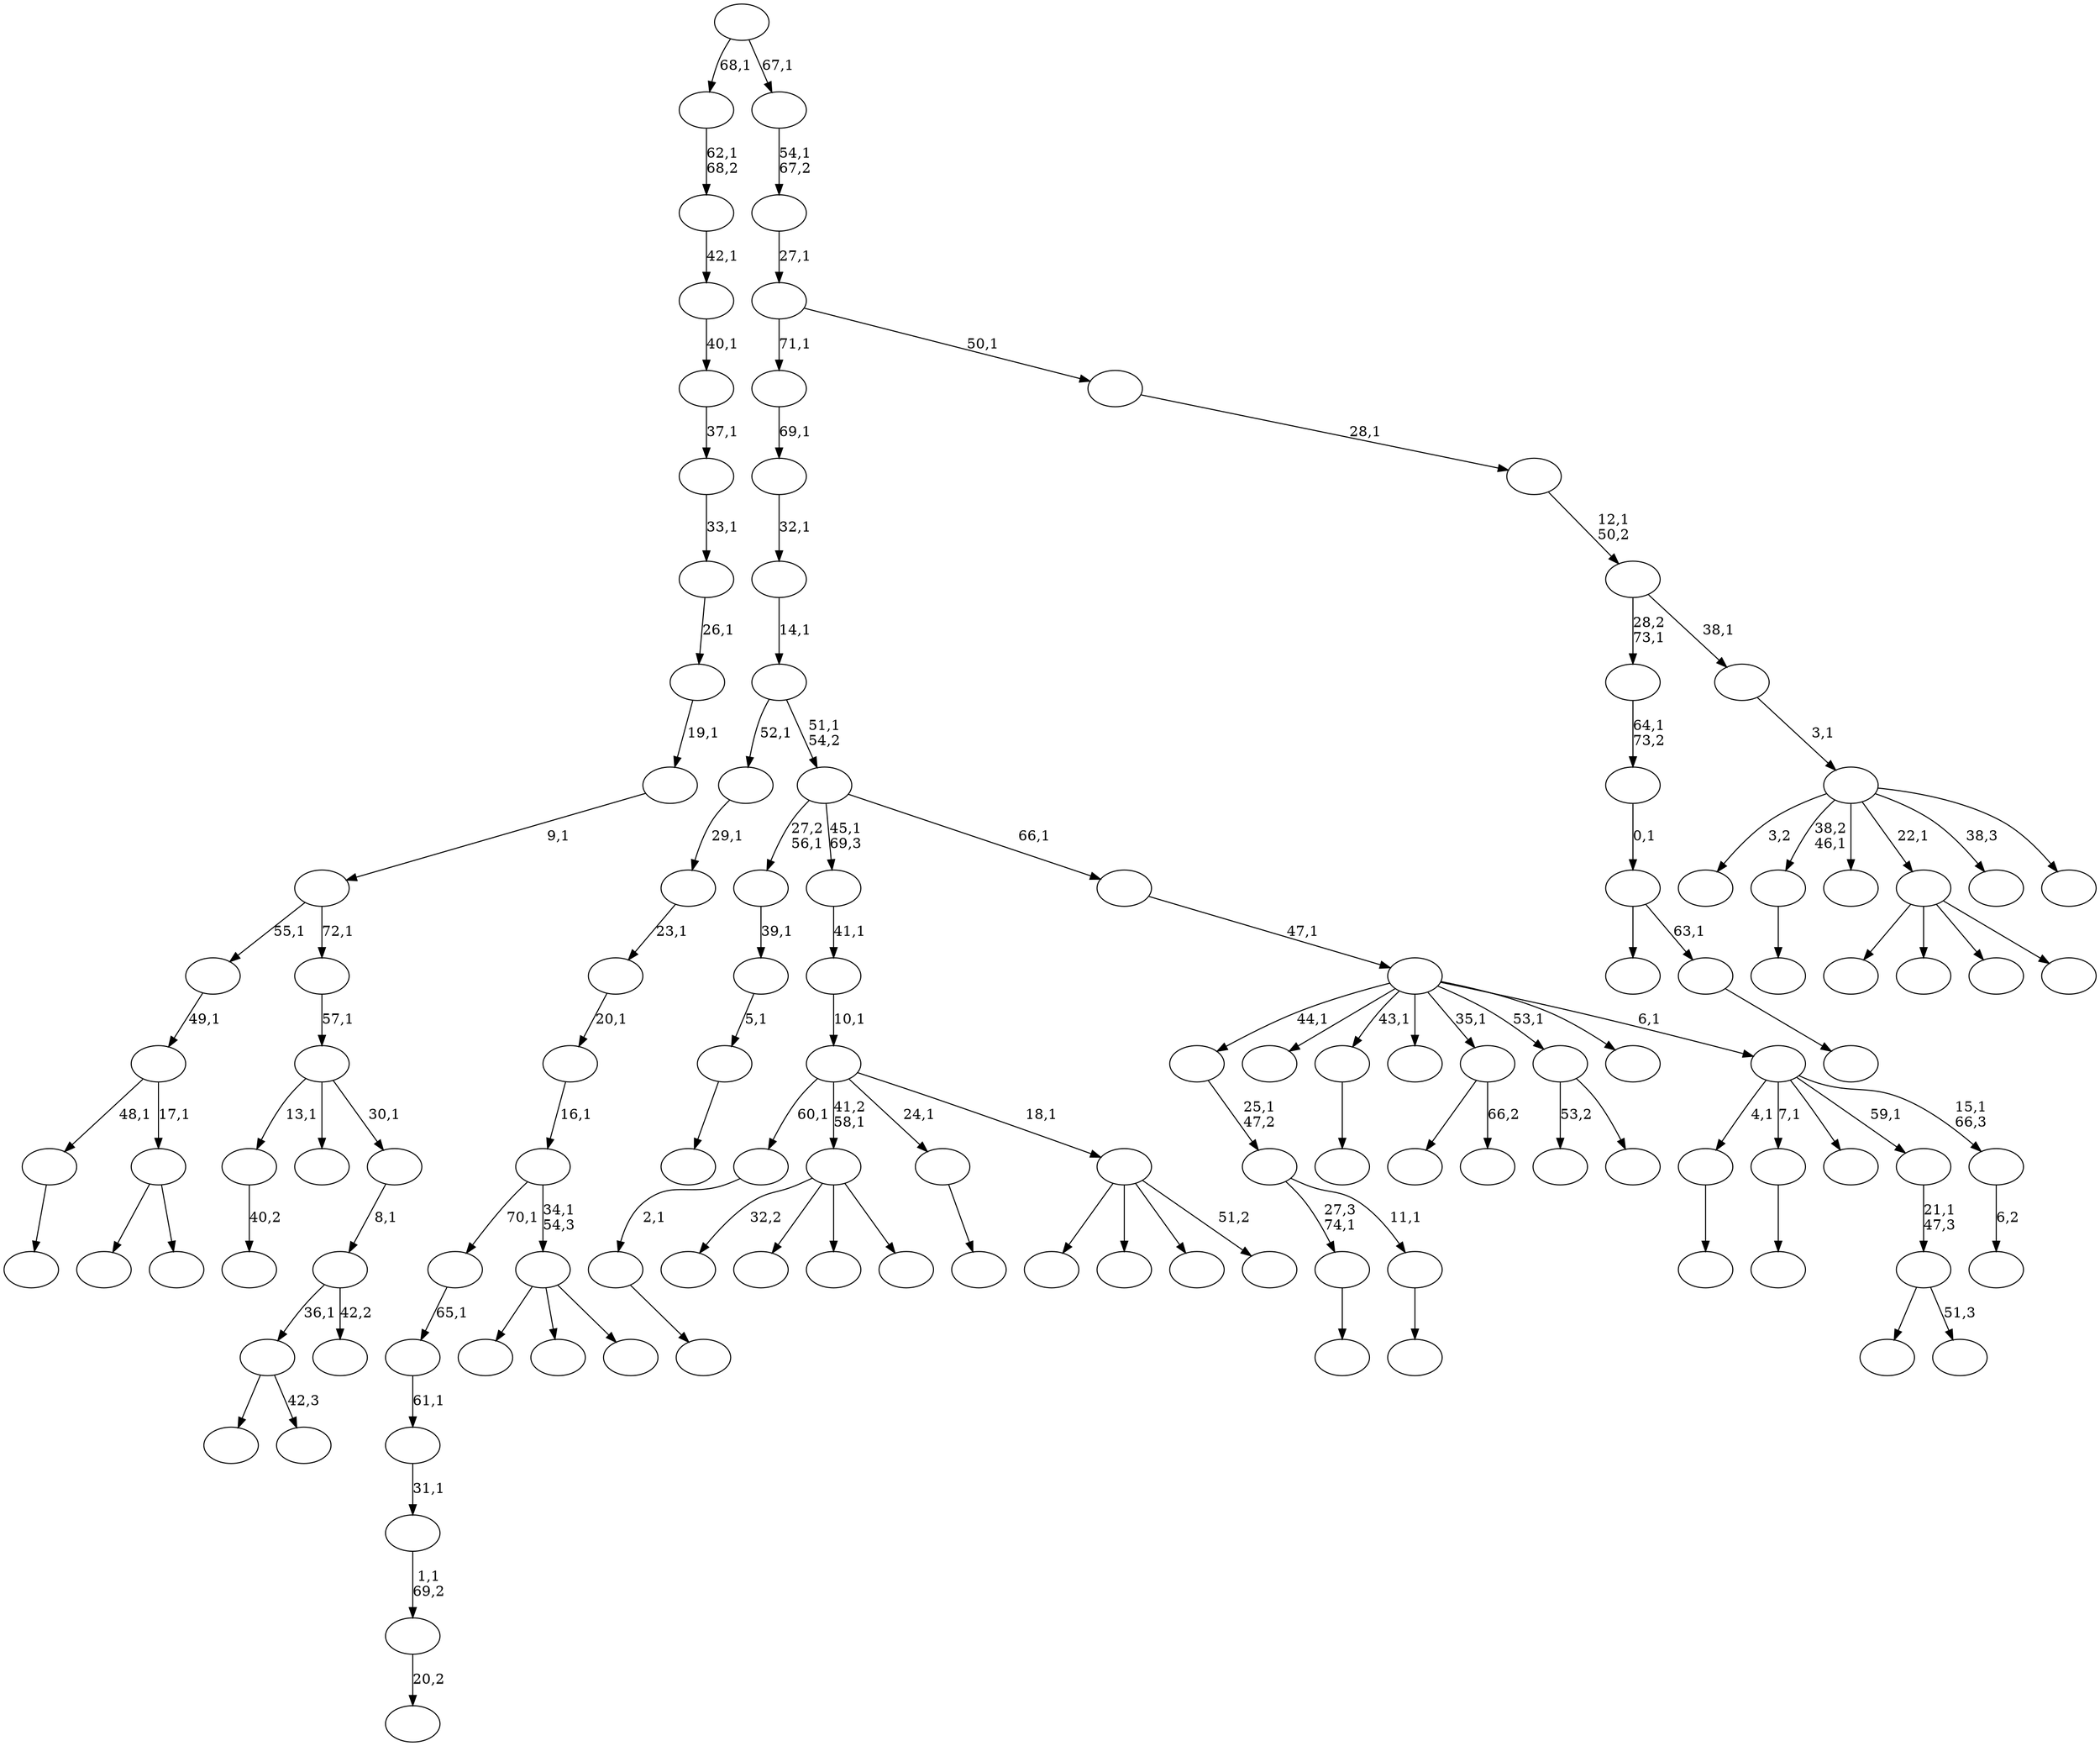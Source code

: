 digraph T {
	125 [label=""]
	124 [label=""]
	123 [label=""]
	122 [label=""]
	121 [label=""]
	120 [label=""]
	119 [label=""]
	118 [label=""]
	117 [label=""]
	116 [label=""]
	115 [label=""]
	114 [label=""]
	113 [label=""]
	112 [label=""]
	111 [label=""]
	110 [label=""]
	109 [label=""]
	108 [label=""]
	107 [label=""]
	106 [label=""]
	105 [label=""]
	104 [label=""]
	103 [label=""]
	102 [label=""]
	101 [label=""]
	100 [label=""]
	99 [label=""]
	98 [label=""]
	97 [label=""]
	96 [label=""]
	95 [label=""]
	94 [label=""]
	93 [label=""]
	92 [label=""]
	91 [label=""]
	90 [label=""]
	89 [label=""]
	88 [label=""]
	87 [label=""]
	86 [label=""]
	85 [label=""]
	84 [label=""]
	83 [label=""]
	82 [label=""]
	81 [label=""]
	80 [label=""]
	79 [label=""]
	78 [label=""]
	77 [label=""]
	76 [label=""]
	75 [label=""]
	74 [label=""]
	73 [label=""]
	72 [label=""]
	71 [label=""]
	70 [label=""]
	69 [label=""]
	68 [label=""]
	67 [label=""]
	66 [label=""]
	65 [label=""]
	64 [label=""]
	63 [label=""]
	62 [label=""]
	61 [label=""]
	60 [label=""]
	59 [label=""]
	58 [label=""]
	57 [label=""]
	56 [label=""]
	55 [label=""]
	54 [label=""]
	53 [label=""]
	52 [label=""]
	51 [label=""]
	50 [label=""]
	49 [label=""]
	48 [label=""]
	47 [label=""]
	46 [label=""]
	45 [label=""]
	44 [label=""]
	43 [label=""]
	42 [label=""]
	41 [label=""]
	40 [label=""]
	39 [label=""]
	38 [label=""]
	37 [label=""]
	36 [label=""]
	35 [label=""]
	34 [label=""]
	33 [label=""]
	32 [label=""]
	31 [label=""]
	30 [label=""]
	29 [label=""]
	28 [label=""]
	27 [label=""]
	26 [label=""]
	25 [label=""]
	24 [label=""]
	23 [label=""]
	22 [label=""]
	21 [label=""]
	20 [label=""]
	19 [label=""]
	18 [label=""]
	17 [label=""]
	16 [label=""]
	15 [label=""]
	14 [label=""]
	13 [label=""]
	12 [label=""]
	11 [label=""]
	10 [label=""]
	9 [label=""]
	8 [label=""]
	7 [label=""]
	6 [label=""]
	5 [label=""]
	4 [label=""]
	3 [label=""]
	2 [label=""]
	1 [label=""]
	0 [label=""]
	119 -> 120 [label="20,2"]
	118 -> 119 [label="1,1\n69,2"]
	117 -> 118 [label="31,1"]
	116 -> 117 [label="61,1"]
	115 -> 116 [label="65,1"]
	113 -> 114 [label=""]
	108 -> 109 [label=""]
	107 -> 113 [label="27,3\n74,1"]
	107 -> 108 [label="11,1"]
	106 -> 107 [label="25,1\n47,2"]
	104 -> 105 [label="40,2"]
	101 -> 102 [label=""]
	97 -> 98 [label=""]
	94 -> 95 [label=""]
	92 -> 93 [label=""]
	89 -> 121 [label=""]
	89 -> 110 [label=""]
	89 -> 90 [label=""]
	88 -> 115 [label="70,1"]
	88 -> 89 [label="34,1\n54,3"]
	87 -> 88 [label="16,1"]
	86 -> 87 [label="20,1"]
	85 -> 86 [label="23,1"]
	84 -> 85 [label="29,1"]
	80 -> 81 [label=""]
	79 -> 80 [label="5,1"]
	78 -> 79 [label="39,1"]
	73 -> 123 [label=""]
	73 -> 74 [label=""]
	72 -> 101 [label="48,1"]
	72 -> 73 [label="17,1"]
	71 -> 72 [label="49,1"]
	68 -> 69 [label=""]
	64 -> 65 [label=""]
	63 -> 64 [label="2,1"]
	60 -> 125 [label=""]
	60 -> 122 [label=""]
	60 -> 103 [label=""]
	60 -> 61 [label=""]
	58 -> 111 [label=""]
	58 -> 59 [label="66,2"]
	56 -> 70 [label="53,2"]
	56 -> 57 [label=""]
	52 -> 91 [label=""]
	52 -> 53 [label="42,3"]
	50 -> 51 [label=""]
	49 -> 76 [label=""]
	49 -> 50 [label="63,1"]
	48 -> 49 [label="0,1"]
	47 -> 48 [label="64,1\n73,2"]
	44 -> 99 [label=""]
	44 -> 45 [label="51,3"]
	43 -> 44 [label="21,1\n47,3"]
	41 -> 112 [label="32,2"]
	41 -> 67 [label=""]
	41 -> 62 [label=""]
	41 -> 42 [label=""]
	39 -> 40 [label=""]
	37 -> 124 [label=""]
	37 -> 77 [label=""]
	37 -> 55 [label=""]
	37 -> 38 [label="51,2"]
	36 -> 63 [label="60,1"]
	36 -> 41 [label="41,2\n58,1"]
	36 -> 39 [label="24,1"]
	36 -> 37 [label="18,1"]
	35 -> 36 [label="10,1"]
	34 -> 35 [label="41,1"]
	32 -> 33 [label="6,2"]
	31 -> 97 [label="4,1"]
	31 -> 68 [label="7,1"]
	31 -> 66 [label=""]
	31 -> 43 [label="59,1"]
	31 -> 32 [label="15,1\n66,3"]
	30 -> 106 [label="44,1"]
	30 -> 100 [label=""]
	30 -> 94 [label="43,1"]
	30 -> 82 [label=""]
	30 -> 58 [label="35,1"]
	30 -> 56 [label="53,1"]
	30 -> 54 [label=""]
	30 -> 31 [label="6,1"]
	29 -> 30 [label="47,1"]
	28 -> 78 [label="27,2\n56,1"]
	28 -> 34 [label="45,1\n69,3"]
	28 -> 29 [label="66,1"]
	27 -> 84 [label="52,1"]
	27 -> 28 [label="51,1\n54,2"]
	26 -> 27 [label="14,1"]
	25 -> 26 [label="32,1"]
	24 -> 25 [label="69,1"]
	22 -> 52 [label="36,1"]
	22 -> 23 [label="42,2"]
	21 -> 22 [label="8,1"]
	20 -> 104 [label="13,1"]
	20 -> 83 [label=""]
	20 -> 21 [label="30,1"]
	19 -> 20 [label="57,1"]
	18 -> 71 [label="55,1"]
	18 -> 19 [label="72,1"]
	17 -> 18 [label="9,1"]
	16 -> 17 [label="19,1"]
	15 -> 16 [label="26,1"]
	14 -> 15 [label="33,1"]
	13 -> 14 [label="37,1"]
	12 -> 13 [label="40,1"]
	11 -> 12 [label="42,1"]
	10 -> 11 [label="62,1\n68,2"]
	8 -> 96 [label="3,2"]
	8 -> 92 [label="38,2\n46,1"]
	8 -> 75 [label=""]
	8 -> 60 [label="22,1"]
	8 -> 46 [label="38,3"]
	8 -> 9 [label=""]
	7 -> 8 [label="3,1"]
	6 -> 47 [label="28,2\n73,1"]
	6 -> 7 [label="38,1"]
	5 -> 6 [label="12,1\n50,2"]
	4 -> 5 [label="28,1"]
	3 -> 24 [label="71,1"]
	3 -> 4 [label="50,1"]
	2 -> 3 [label="27,1"]
	1 -> 2 [label="54,1\n67,2"]
	0 -> 10 [label="68,1"]
	0 -> 1 [label="67,1"]
}

